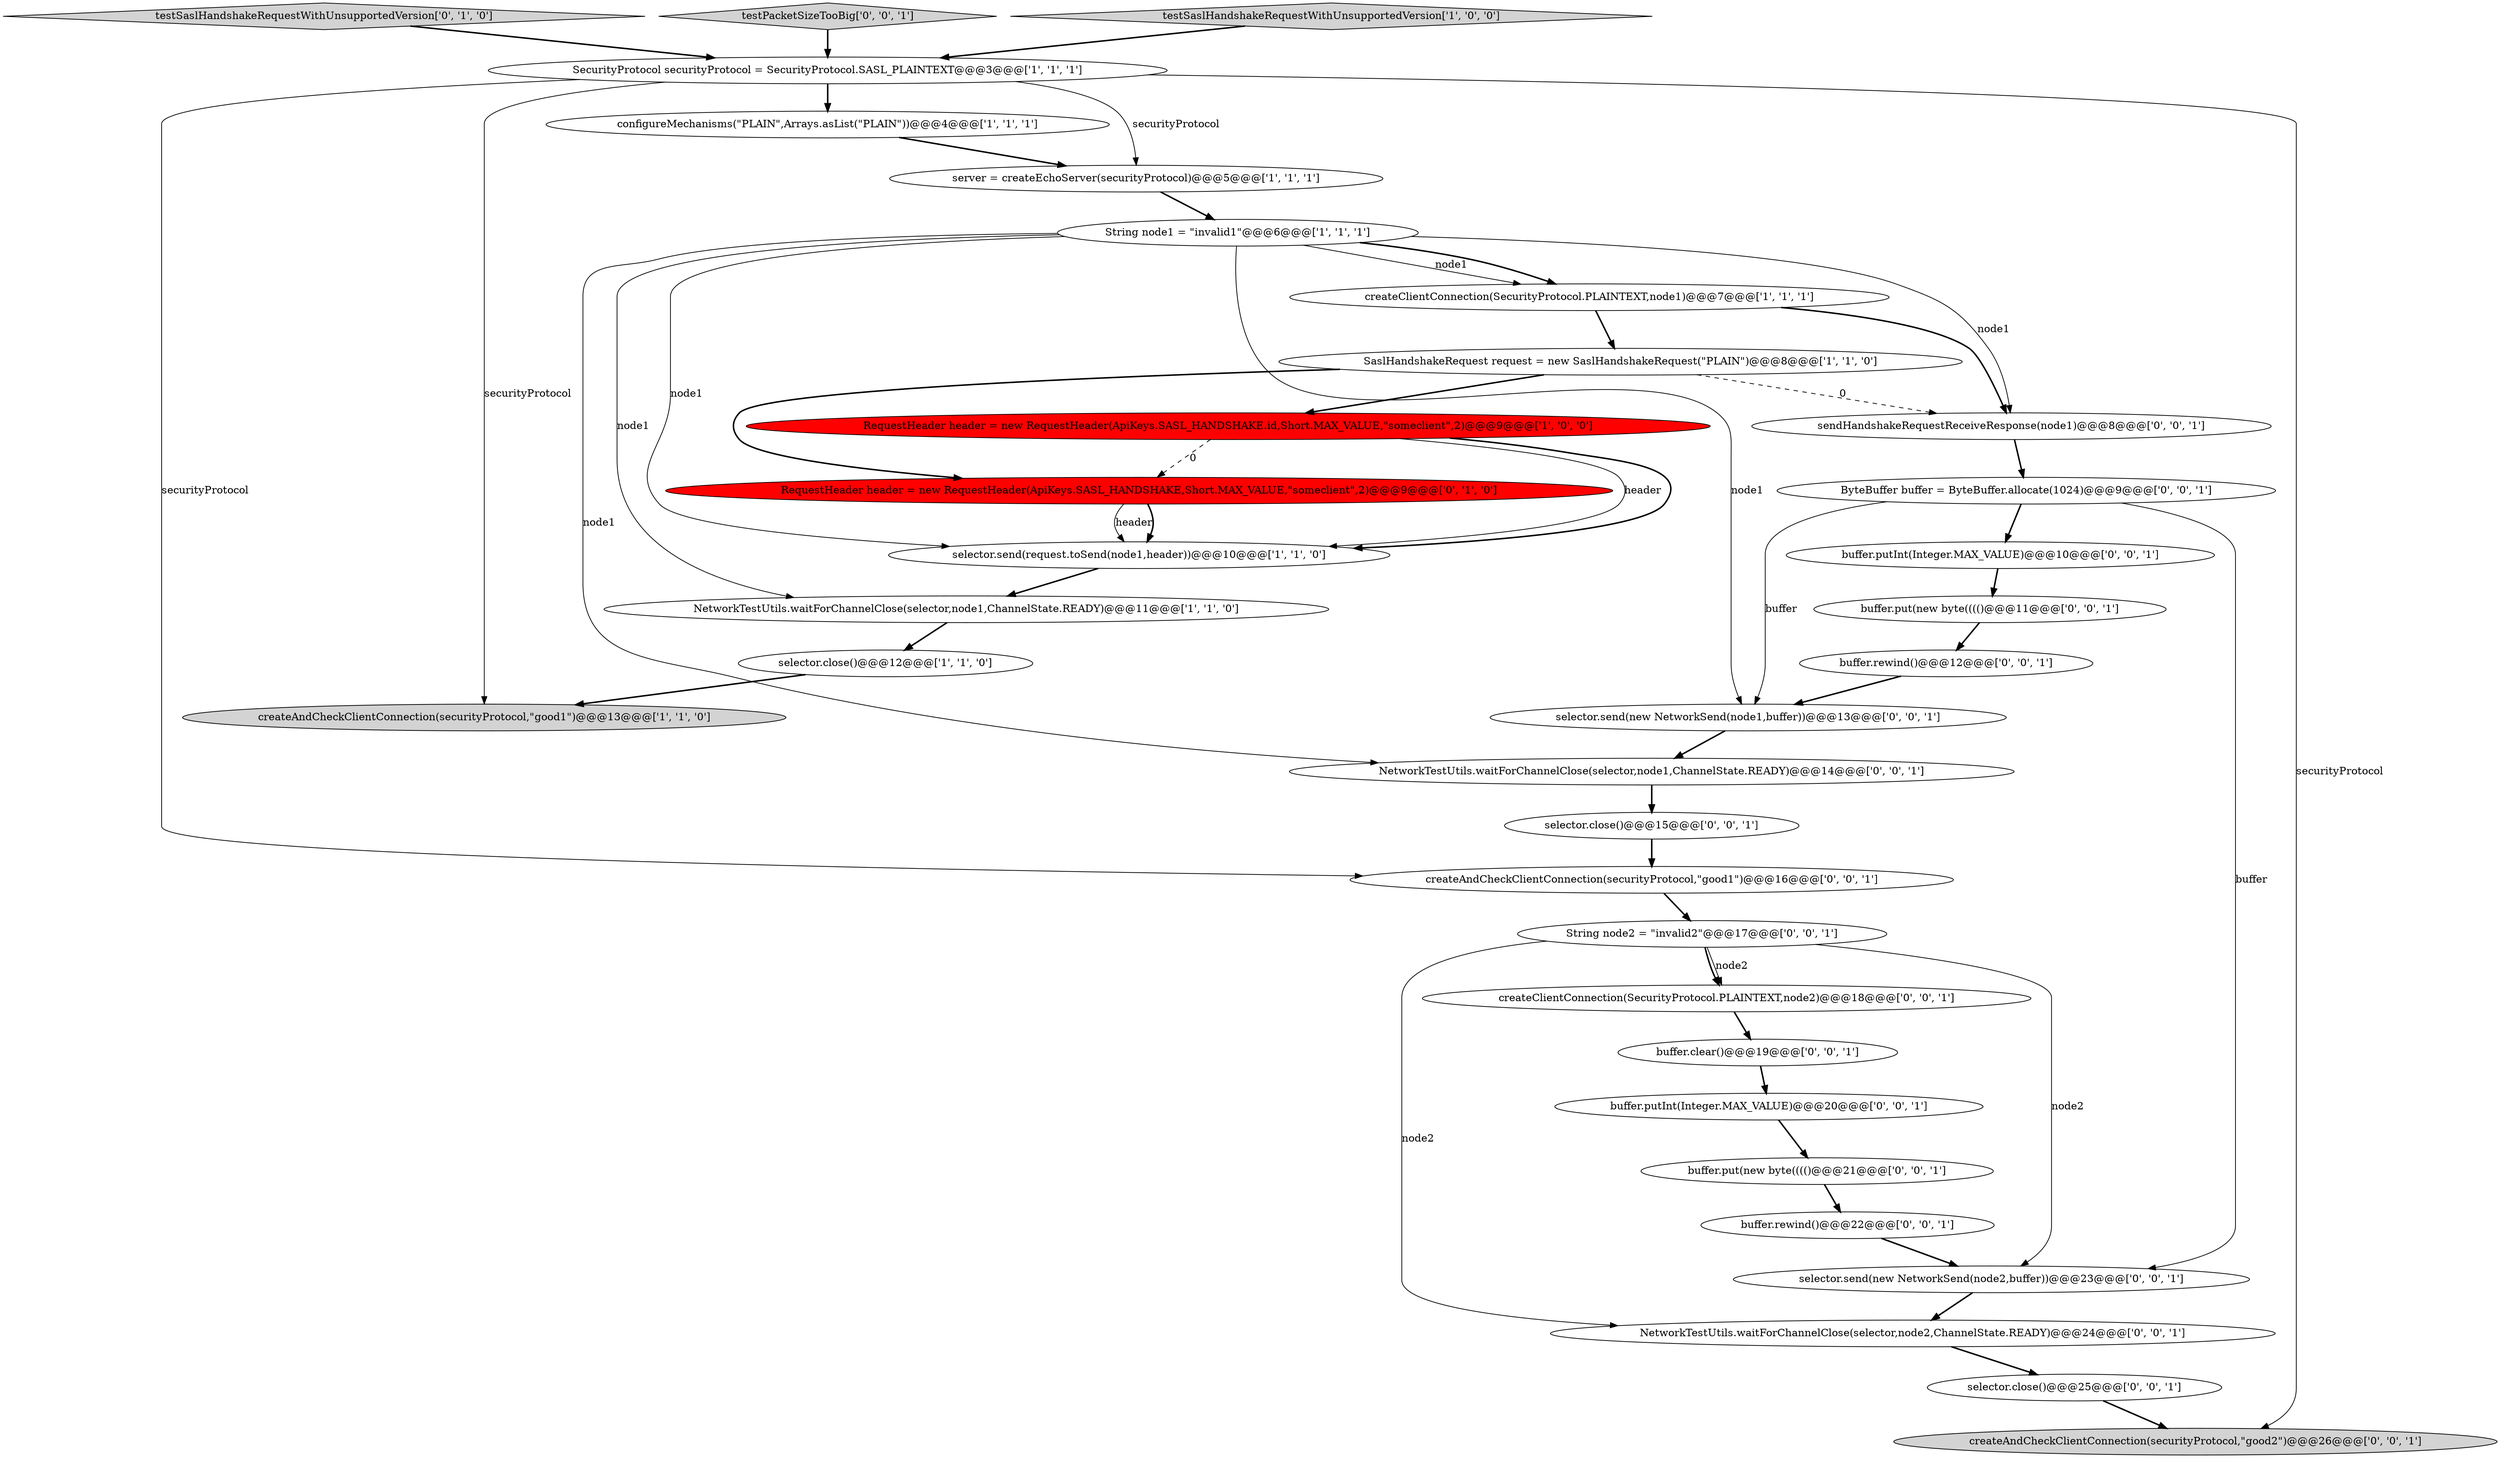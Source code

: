 digraph {
9 [style = filled, label = "configureMechanisms(\"PLAIN\",Arrays.asList(\"PLAIN\"))@@@4@@@['1', '1', '1']", fillcolor = white, shape = ellipse image = "AAA0AAABBB1BBB"];
33 [style = filled, label = "buffer.rewind()@@@22@@@['0', '0', '1']", fillcolor = white, shape = ellipse image = "AAA0AAABBB3BBB"];
19 [style = filled, label = "sendHandshakeRequestReceiveResponse(node1)@@@8@@@['0', '0', '1']", fillcolor = white, shape = ellipse image = "AAA0AAABBB3BBB"];
31 [style = filled, label = "buffer.putInt(Integer.MAX_VALUE)@@@20@@@['0', '0', '1']", fillcolor = white, shape = ellipse image = "AAA0AAABBB3BBB"];
11 [style = filled, label = "createAndCheckClientConnection(securityProtocol,\"good1\")@@@13@@@['1', '1', '0']", fillcolor = lightgray, shape = ellipse image = "AAA0AAABBB1BBB"];
8 [style = filled, label = "selector.send(request.toSend(node1,header))@@@10@@@['1', '1', '0']", fillcolor = white, shape = ellipse image = "AAA0AAABBB1BBB"];
5 [style = filled, label = "String node1 = \"invalid1\"@@@6@@@['1', '1', '1']", fillcolor = white, shape = ellipse image = "AAA0AAABBB1BBB"];
23 [style = filled, label = "NetworkTestUtils.waitForChannelClose(selector,node1,ChannelState.READY)@@@14@@@['0', '0', '1']", fillcolor = white, shape = ellipse image = "AAA0AAABBB3BBB"];
24 [style = filled, label = "selector.close()@@@25@@@['0', '0', '1']", fillcolor = white, shape = ellipse image = "AAA0AAABBB3BBB"];
16 [style = filled, label = "buffer.putInt(Integer.MAX_VALUE)@@@10@@@['0', '0', '1']", fillcolor = white, shape = ellipse image = "AAA0AAABBB3BBB"];
3 [style = filled, label = "NetworkTestUtils.waitForChannelClose(selector,node1,ChannelState.READY)@@@11@@@['1', '1', '0']", fillcolor = white, shape = ellipse image = "AAA0AAABBB1BBB"];
29 [style = filled, label = "createClientConnection(SecurityProtocol.PLAINTEXT,node2)@@@18@@@['0', '0', '1']", fillcolor = white, shape = ellipse image = "AAA0AAABBB3BBB"];
13 [style = filled, label = "testSaslHandshakeRequestWithUnsupportedVersion['0', '1', '0']", fillcolor = lightgray, shape = diamond image = "AAA0AAABBB2BBB"];
25 [style = filled, label = "selector.send(new NetworkSend(node2,buffer))@@@23@@@['0', '0', '1']", fillcolor = white, shape = ellipse image = "AAA0AAABBB3BBB"];
2 [style = filled, label = "SecurityProtocol securityProtocol = SecurityProtocol.SASL_PLAINTEXT@@@3@@@['1', '1', '1']", fillcolor = white, shape = ellipse image = "AAA0AAABBB1BBB"];
0 [style = filled, label = "RequestHeader header = new RequestHeader(ApiKeys.SASL_HANDSHAKE.id,Short.MAX_VALUE,\"someclient\",2)@@@9@@@['1', '0', '0']", fillcolor = red, shape = ellipse image = "AAA1AAABBB1BBB"];
6 [style = filled, label = "SaslHandshakeRequest request = new SaslHandshakeRequest(\"PLAIN\")@@@8@@@['1', '1', '0']", fillcolor = white, shape = ellipse image = "AAA0AAABBB1BBB"];
17 [style = filled, label = "createAndCheckClientConnection(securityProtocol,\"good1\")@@@16@@@['0', '0', '1']", fillcolor = white, shape = ellipse image = "AAA0AAABBB3BBB"];
12 [style = filled, label = "RequestHeader header = new RequestHeader(ApiKeys.SASL_HANDSHAKE,Short.MAX_VALUE,\"someclient\",2)@@@9@@@['0', '1', '0']", fillcolor = red, shape = ellipse image = "AAA1AAABBB2BBB"];
21 [style = filled, label = "String node2 = \"invalid2\"@@@17@@@['0', '0', '1']", fillcolor = white, shape = ellipse image = "AAA0AAABBB3BBB"];
14 [style = filled, label = "testPacketSizeTooBig['0', '0', '1']", fillcolor = lightgray, shape = diamond image = "AAA0AAABBB3BBB"];
15 [style = filled, label = "buffer.rewind()@@@12@@@['0', '0', '1']", fillcolor = white, shape = ellipse image = "AAA0AAABBB3BBB"];
30 [style = filled, label = "buffer.clear()@@@19@@@['0', '0', '1']", fillcolor = white, shape = ellipse image = "AAA0AAABBB3BBB"];
7 [style = filled, label = "createClientConnection(SecurityProtocol.PLAINTEXT,node1)@@@7@@@['1', '1', '1']", fillcolor = white, shape = ellipse image = "AAA0AAABBB1BBB"];
18 [style = filled, label = "createAndCheckClientConnection(securityProtocol,\"good2\")@@@26@@@['0', '0', '1']", fillcolor = lightgray, shape = ellipse image = "AAA0AAABBB3BBB"];
20 [style = filled, label = "buffer.put(new byte(((()@@@21@@@['0', '0', '1']", fillcolor = white, shape = ellipse image = "AAA0AAABBB3BBB"];
10 [style = filled, label = "selector.close()@@@12@@@['1', '1', '0']", fillcolor = white, shape = ellipse image = "AAA0AAABBB1BBB"];
26 [style = filled, label = "NetworkTestUtils.waitForChannelClose(selector,node2,ChannelState.READY)@@@24@@@['0', '0', '1']", fillcolor = white, shape = ellipse image = "AAA0AAABBB3BBB"];
32 [style = filled, label = "selector.send(new NetworkSend(node1,buffer))@@@13@@@['0', '0', '1']", fillcolor = white, shape = ellipse image = "AAA0AAABBB3BBB"];
28 [style = filled, label = "buffer.put(new byte(((()@@@11@@@['0', '0', '1']", fillcolor = white, shape = ellipse image = "AAA0AAABBB3BBB"];
22 [style = filled, label = "selector.close()@@@15@@@['0', '0', '1']", fillcolor = white, shape = ellipse image = "AAA0AAABBB3BBB"];
27 [style = filled, label = "ByteBuffer buffer = ByteBuffer.allocate(1024)@@@9@@@['0', '0', '1']", fillcolor = white, shape = ellipse image = "AAA0AAABBB3BBB"];
4 [style = filled, label = "server = createEchoServer(securityProtocol)@@@5@@@['1', '1', '1']", fillcolor = white, shape = ellipse image = "AAA0AAABBB1BBB"];
1 [style = filled, label = "testSaslHandshakeRequestWithUnsupportedVersion['1', '0', '0']", fillcolor = lightgray, shape = diamond image = "AAA0AAABBB1BBB"];
21->25 [style = solid, label="node2"];
5->7 [style = solid, label="node1"];
21->29 [style = solid, label="node2"];
28->15 [style = bold, label=""];
32->23 [style = bold, label=""];
29->30 [style = bold, label=""];
0->8 [style = solid, label="header"];
9->4 [style = bold, label=""];
2->4 [style = solid, label="securityProtocol"];
8->3 [style = bold, label=""];
12->8 [style = solid, label="header"];
6->0 [style = bold, label=""];
2->9 [style = bold, label=""];
0->12 [style = dashed, label="0"];
27->16 [style = bold, label=""];
26->24 [style = bold, label=""];
24->18 [style = bold, label=""];
2->17 [style = solid, label="securityProtocol"];
20->33 [style = bold, label=""];
5->3 [style = solid, label="node1"];
5->8 [style = solid, label="node1"];
3->10 [style = bold, label=""];
5->32 [style = solid, label="node1"];
27->25 [style = solid, label="buffer"];
23->22 [style = bold, label=""];
21->29 [style = bold, label=""];
16->28 [style = bold, label=""];
33->25 [style = bold, label=""];
30->31 [style = bold, label=""];
12->8 [style = bold, label=""];
19->27 [style = bold, label=""];
7->6 [style = bold, label=""];
25->26 [style = bold, label=""];
0->8 [style = bold, label=""];
6->19 [style = dashed, label="0"];
22->17 [style = bold, label=""];
5->19 [style = solid, label="node1"];
5->7 [style = bold, label=""];
1->2 [style = bold, label=""];
14->2 [style = bold, label=""];
27->32 [style = solid, label="buffer"];
31->20 [style = bold, label=""];
2->11 [style = solid, label="securityProtocol"];
5->23 [style = solid, label="node1"];
15->32 [style = bold, label=""];
2->18 [style = solid, label="securityProtocol"];
21->26 [style = solid, label="node2"];
7->19 [style = bold, label=""];
4->5 [style = bold, label=""];
17->21 [style = bold, label=""];
13->2 [style = bold, label=""];
10->11 [style = bold, label=""];
6->12 [style = bold, label=""];
}
